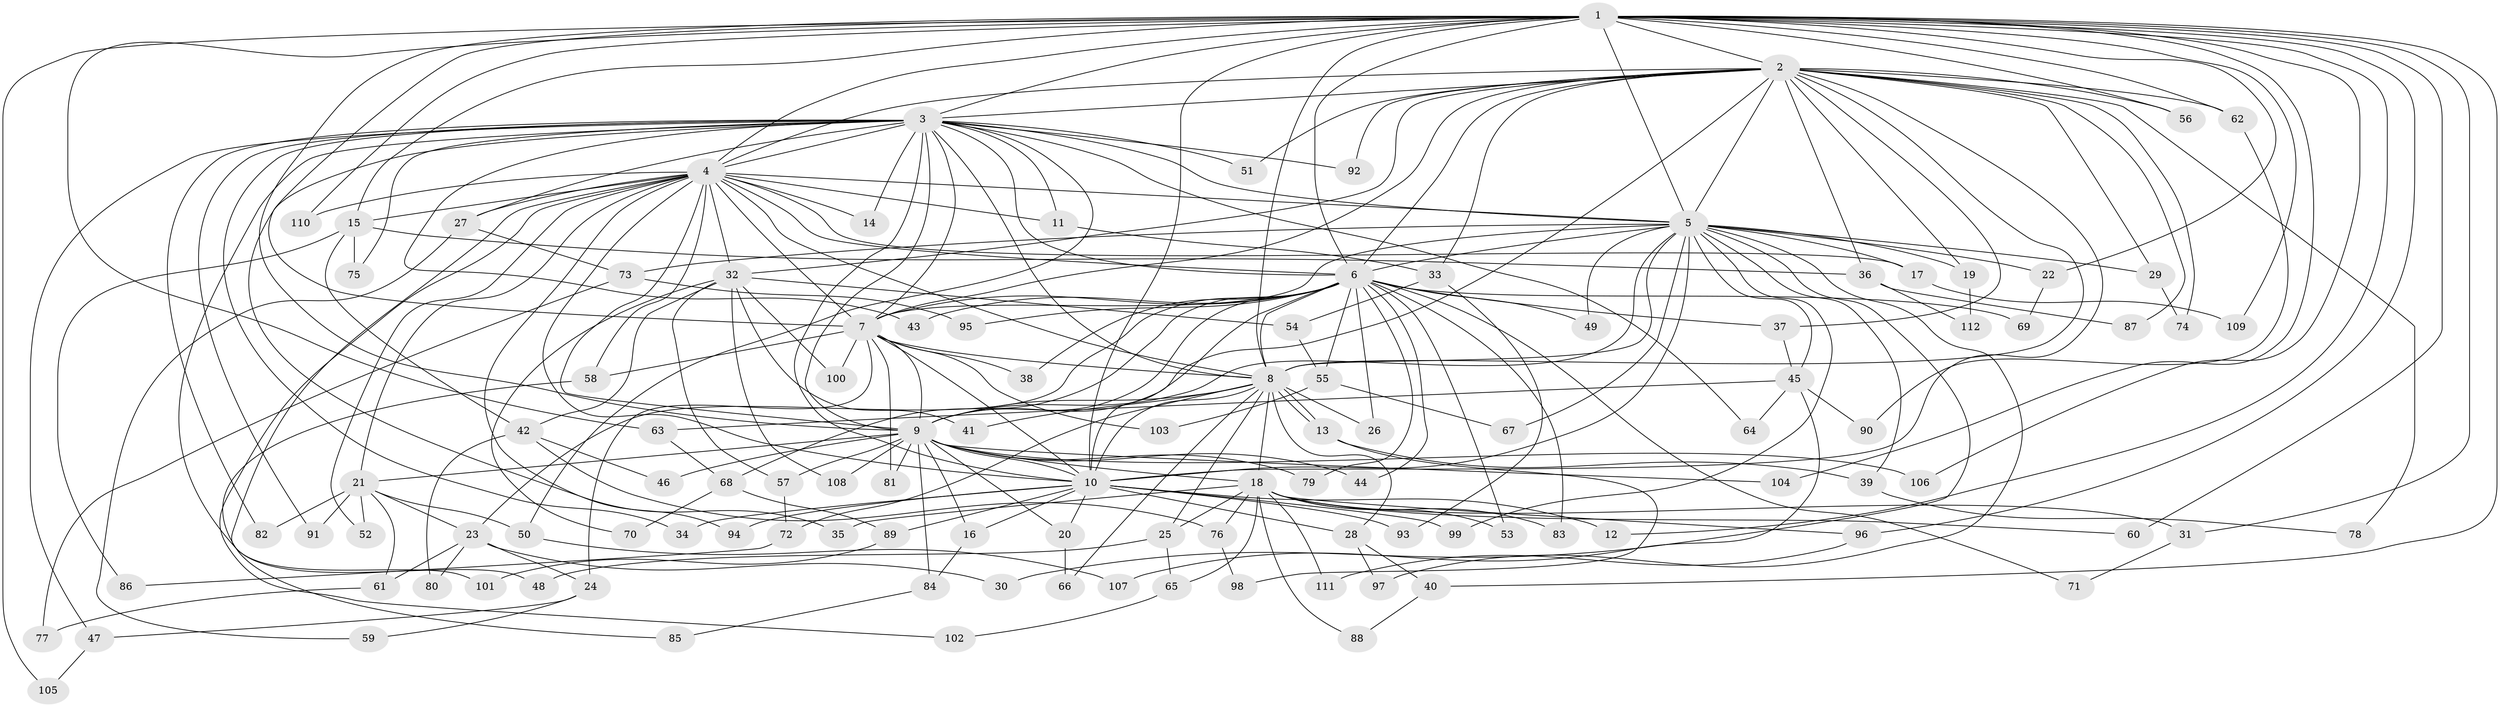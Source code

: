 // coarse degree distribution, {18: 0.012658227848101266, 16: 0.012658227848101266, 3: 0.31645569620253167, 23: 0.012658227848101266, 21: 0.012658227848101266, 4: 0.10126582278481013, 6: 0.0379746835443038, 2: 0.3670886075949367, 9: 0.012658227848101266, 5: 0.012658227848101266, 20: 0.02531645569620253, 7: 0.012658227848101266, 19: 0.012658227848101266, 12: 0.012658227848101266, 14: 0.012658227848101266, 17: 0.012658227848101266, 22: 0.012658227848101266}
// Generated by graph-tools (version 1.1) at 2025/36/03/04/25 23:36:33]
// undirected, 112 vertices, 249 edges
graph export_dot {
  node [color=gray90,style=filled];
  1;
  2;
  3;
  4;
  5;
  6;
  7;
  8;
  9;
  10;
  11;
  12;
  13;
  14;
  15;
  16;
  17;
  18;
  19;
  20;
  21;
  22;
  23;
  24;
  25;
  26;
  27;
  28;
  29;
  30;
  31;
  32;
  33;
  34;
  35;
  36;
  37;
  38;
  39;
  40;
  41;
  42;
  43;
  44;
  45;
  46;
  47;
  48;
  49;
  50;
  51;
  52;
  53;
  54;
  55;
  56;
  57;
  58;
  59;
  60;
  61;
  62;
  63;
  64;
  65;
  66;
  67;
  68;
  69;
  70;
  71;
  72;
  73;
  74;
  75;
  76;
  77;
  78;
  79;
  80;
  81;
  82;
  83;
  84;
  85;
  86;
  87;
  88;
  89;
  90;
  91;
  92;
  93;
  94;
  95;
  96;
  97;
  98;
  99;
  100;
  101;
  102;
  103;
  104;
  105;
  106;
  107;
  108;
  109;
  110;
  111;
  112;
  1 -- 2;
  1 -- 3;
  1 -- 4;
  1 -- 5;
  1 -- 6;
  1 -- 7;
  1 -- 8;
  1 -- 9;
  1 -- 10;
  1 -- 12;
  1 -- 15;
  1 -- 22;
  1 -- 31;
  1 -- 40;
  1 -- 56;
  1 -- 60;
  1 -- 62;
  1 -- 63;
  1 -- 96;
  1 -- 104;
  1 -- 105;
  1 -- 106;
  1 -- 109;
  1 -- 110;
  2 -- 3;
  2 -- 4;
  2 -- 5;
  2 -- 6;
  2 -- 7;
  2 -- 8;
  2 -- 9;
  2 -- 10;
  2 -- 19;
  2 -- 29;
  2 -- 32;
  2 -- 33;
  2 -- 36;
  2 -- 37;
  2 -- 51;
  2 -- 56;
  2 -- 62;
  2 -- 74;
  2 -- 78;
  2 -- 87;
  2 -- 92;
  3 -- 4;
  3 -- 5;
  3 -- 6;
  3 -- 7;
  3 -- 8;
  3 -- 9;
  3 -- 10;
  3 -- 11;
  3 -- 14;
  3 -- 27;
  3 -- 34;
  3 -- 35;
  3 -- 43;
  3 -- 47;
  3 -- 48;
  3 -- 50;
  3 -- 51;
  3 -- 64;
  3 -- 75;
  3 -- 82;
  3 -- 91;
  3 -- 92;
  4 -- 5;
  4 -- 6;
  4 -- 7;
  4 -- 8;
  4 -- 9;
  4 -- 10;
  4 -- 11;
  4 -- 14;
  4 -- 15;
  4 -- 17;
  4 -- 21;
  4 -- 27;
  4 -- 32;
  4 -- 52;
  4 -- 58;
  4 -- 94;
  4 -- 101;
  4 -- 102;
  4 -- 110;
  5 -- 6;
  5 -- 7;
  5 -- 8;
  5 -- 9;
  5 -- 10;
  5 -- 17;
  5 -- 19;
  5 -- 22;
  5 -- 29;
  5 -- 30;
  5 -- 39;
  5 -- 45;
  5 -- 49;
  5 -- 67;
  5 -- 73;
  5 -- 97;
  5 -- 99;
  6 -- 7;
  6 -- 8;
  6 -- 9;
  6 -- 10;
  6 -- 23;
  6 -- 26;
  6 -- 37;
  6 -- 38;
  6 -- 43;
  6 -- 44;
  6 -- 49;
  6 -- 53;
  6 -- 55;
  6 -- 68;
  6 -- 69;
  6 -- 71;
  6 -- 79;
  6 -- 83;
  6 -- 95;
  7 -- 8;
  7 -- 9;
  7 -- 10;
  7 -- 24;
  7 -- 38;
  7 -- 58;
  7 -- 81;
  7 -- 100;
  7 -- 103;
  8 -- 9;
  8 -- 10;
  8 -- 13;
  8 -- 13;
  8 -- 18;
  8 -- 25;
  8 -- 26;
  8 -- 28;
  8 -- 41;
  8 -- 66;
  8 -- 72;
  9 -- 10;
  9 -- 16;
  9 -- 18;
  9 -- 20;
  9 -- 21;
  9 -- 44;
  9 -- 46;
  9 -- 57;
  9 -- 79;
  9 -- 81;
  9 -- 84;
  9 -- 104;
  9 -- 106;
  9 -- 108;
  10 -- 12;
  10 -- 16;
  10 -- 20;
  10 -- 28;
  10 -- 34;
  10 -- 89;
  10 -- 93;
  10 -- 94;
  10 -- 99;
  11 -- 33;
  13 -- 39;
  13 -- 98;
  15 -- 36;
  15 -- 42;
  15 -- 75;
  15 -- 86;
  16 -- 84;
  17 -- 109;
  18 -- 25;
  18 -- 31;
  18 -- 35;
  18 -- 53;
  18 -- 60;
  18 -- 65;
  18 -- 76;
  18 -- 83;
  18 -- 88;
  18 -- 96;
  18 -- 111;
  19 -- 112;
  20 -- 66;
  21 -- 23;
  21 -- 50;
  21 -- 52;
  21 -- 61;
  21 -- 82;
  21 -- 91;
  22 -- 69;
  23 -- 24;
  23 -- 30;
  23 -- 61;
  23 -- 80;
  24 -- 47;
  24 -- 59;
  25 -- 48;
  25 -- 65;
  27 -- 59;
  27 -- 73;
  28 -- 40;
  28 -- 97;
  29 -- 74;
  31 -- 71;
  32 -- 41;
  32 -- 42;
  32 -- 54;
  32 -- 57;
  32 -- 70;
  32 -- 100;
  32 -- 108;
  33 -- 54;
  33 -- 93;
  36 -- 87;
  36 -- 112;
  37 -- 45;
  39 -- 78;
  40 -- 88;
  42 -- 46;
  42 -- 76;
  42 -- 80;
  45 -- 63;
  45 -- 64;
  45 -- 90;
  45 -- 107;
  47 -- 105;
  50 -- 107;
  54 -- 55;
  55 -- 67;
  55 -- 103;
  57 -- 72;
  58 -- 85;
  61 -- 77;
  62 -- 90;
  63 -- 68;
  65 -- 102;
  68 -- 70;
  68 -- 89;
  72 -- 86;
  73 -- 77;
  73 -- 95;
  76 -- 98;
  84 -- 85;
  89 -- 101;
  96 -- 111;
}
